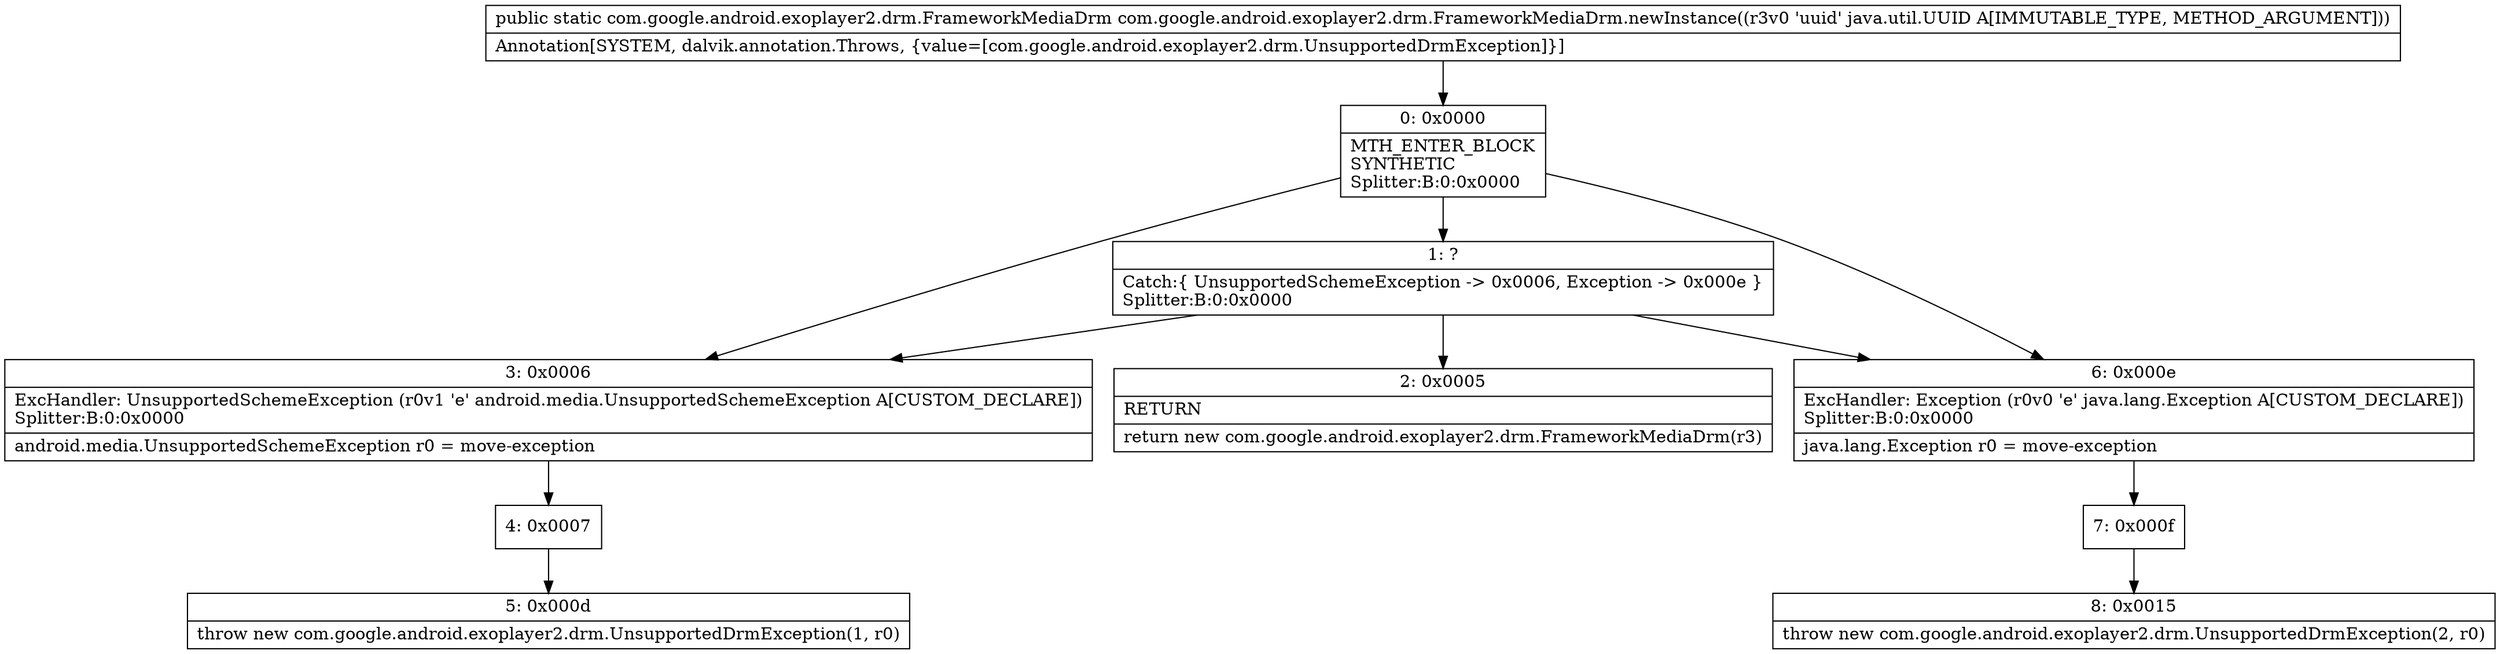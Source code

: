 digraph "CFG forcom.google.android.exoplayer2.drm.FrameworkMediaDrm.newInstance(Ljava\/util\/UUID;)Lcom\/google\/android\/exoplayer2\/drm\/FrameworkMediaDrm;" {
Node_0 [shape=record,label="{0\:\ 0x0000|MTH_ENTER_BLOCK\lSYNTHETIC\lSplitter:B:0:0x0000\l}"];
Node_1 [shape=record,label="{1\:\ ?|Catch:\{ UnsupportedSchemeException \-\> 0x0006, Exception \-\> 0x000e \}\lSplitter:B:0:0x0000\l}"];
Node_2 [shape=record,label="{2\:\ 0x0005|RETURN\l|return new com.google.android.exoplayer2.drm.FrameworkMediaDrm(r3)\l}"];
Node_3 [shape=record,label="{3\:\ 0x0006|ExcHandler: UnsupportedSchemeException (r0v1 'e' android.media.UnsupportedSchemeException A[CUSTOM_DECLARE])\lSplitter:B:0:0x0000\l|android.media.UnsupportedSchemeException r0 = move\-exception\l}"];
Node_4 [shape=record,label="{4\:\ 0x0007}"];
Node_5 [shape=record,label="{5\:\ 0x000d|throw new com.google.android.exoplayer2.drm.UnsupportedDrmException(1, r0)\l}"];
Node_6 [shape=record,label="{6\:\ 0x000e|ExcHandler: Exception (r0v0 'e' java.lang.Exception A[CUSTOM_DECLARE])\lSplitter:B:0:0x0000\l|java.lang.Exception r0 = move\-exception\l}"];
Node_7 [shape=record,label="{7\:\ 0x000f}"];
Node_8 [shape=record,label="{8\:\ 0x0015|throw new com.google.android.exoplayer2.drm.UnsupportedDrmException(2, r0)\l}"];
MethodNode[shape=record,label="{public static com.google.android.exoplayer2.drm.FrameworkMediaDrm com.google.android.exoplayer2.drm.FrameworkMediaDrm.newInstance((r3v0 'uuid' java.util.UUID A[IMMUTABLE_TYPE, METHOD_ARGUMENT]))  | Annotation[SYSTEM, dalvik.annotation.Throws, \{value=[com.google.android.exoplayer2.drm.UnsupportedDrmException]\}]\l}"];
MethodNode -> Node_0;
Node_0 -> Node_1;
Node_0 -> Node_3;
Node_0 -> Node_6;
Node_1 -> Node_2;
Node_1 -> Node_3;
Node_1 -> Node_6;
Node_3 -> Node_4;
Node_4 -> Node_5;
Node_6 -> Node_7;
Node_7 -> Node_8;
}

